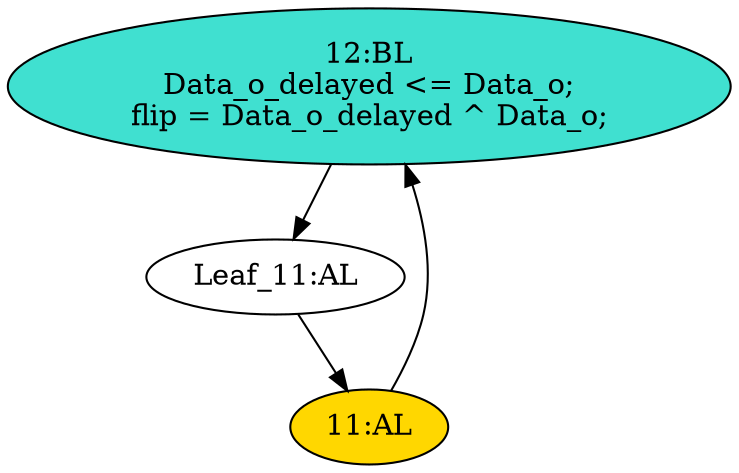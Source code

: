 strict digraph "compose( ,  )" {
	node [label="\N"];
	"12:BL"	 [ast="<pyverilog.vparser.ast.Block object at 0x7f69bd425410>",
		fillcolor=turquoise,
		label="12:BL
Data_o_delayed <= Data_o;
flip = Data_o_delayed ^ Data_o;",
		statements="[<pyverilog.vparser.ast.NonblockingSubstitution object at 0x7f69bd425a50>, <pyverilog.vparser.ast.BlockingSubstitution object at \
0x7f69bd42eb90>]",
		style=filled,
		typ=Block];
	"Leaf_11:AL"	 [def_var="['flip', 'Data_o_delayed']",
		label="Leaf_11:AL"];
	"12:BL" -> "Leaf_11:AL"	 [cond="[]",
		lineno=None];
	"11:AL"	 [ast="<pyverilog.vparser.ast.Always object at 0x7f69bd425050>",
		clk_sens=True,
		fillcolor=gold,
		label="11:AL",
		sens="['clk']",
		statements="[]",
		style=filled,
		typ=Always,
		use_var="['Data_o', 'Data_o_delayed']"];
	"11:AL" -> "12:BL"	 [cond="[]",
		lineno=None];
	"Leaf_11:AL" -> "11:AL";
}
